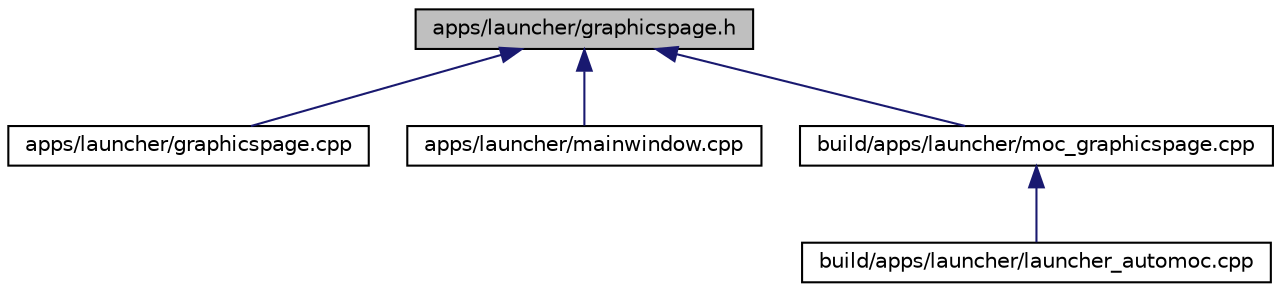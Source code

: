 digraph G
{
  edge [fontname="Helvetica",fontsize="10",labelfontname="Helvetica",labelfontsize="10"];
  node [fontname="Helvetica",fontsize="10",shape=record];
  Node1 [label="apps/launcher/graphicspage.h",height=0.2,width=0.4,color="black", fillcolor="grey75", style="filled" fontcolor="black"];
  Node1 -> Node2 [dir="back",color="midnightblue",fontsize="10",style="solid",fontname="Helvetica"];
  Node2 [label="apps/launcher/graphicspage.cpp",height=0.2,width=0.4,color="black", fillcolor="white", style="filled",URL="$graphicspage_8cpp.html"];
  Node1 -> Node3 [dir="back",color="midnightblue",fontsize="10",style="solid",fontname="Helvetica"];
  Node3 [label="apps/launcher/mainwindow.cpp",height=0.2,width=0.4,color="black", fillcolor="white", style="filled",URL="$launcher_2mainwindow_8cpp.html"];
  Node1 -> Node4 [dir="back",color="midnightblue",fontsize="10",style="solid",fontname="Helvetica"];
  Node4 [label="build/apps/launcher/moc_graphicspage.cpp",height=0.2,width=0.4,color="black", fillcolor="white", style="filled",URL="$moc__graphicspage_8cpp.html"];
  Node4 -> Node5 [dir="back",color="midnightblue",fontsize="10",style="solid",fontname="Helvetica"];
  Node5 [label="build/apps/launcher/launcher_automoc.cpp",height=0.2,width=0.4,color="black", fillcolor="white", style="filled",URL="$launcher__automoc_8cpp.html"];
}
